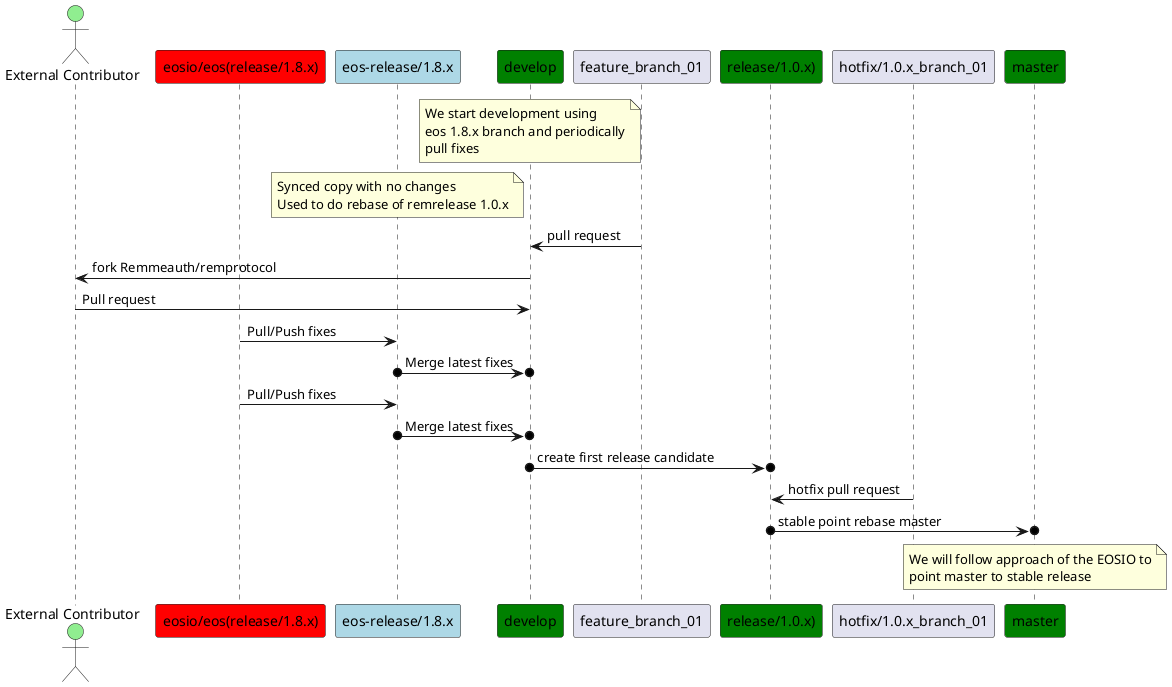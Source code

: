 @startuml
' This used in README.md
' see https://stackoverflow.com/questions/32203610/how-to-integrate-uml-diagrams-into-gitlab-or-github
' how to insert this picture into README.md
actor "External Contributor" as EC #lightgreen
participant "eosio/eos(release/1.8.x)" as EOS18 #red
participant "eos-release/1.8.x" as REOS18 #lightblue
participant "develop" as DEVELOP #green
participant "feature_branch_01" as DEVFEATURE
participant "release/1.0.x)" as RR10 #green
participant "hotfix/1.0.x_branch_01" as RF10
participant "master" as master #green
note over DEVELOP
    We start development using
    eos 1.8.x branch and periodically
    pull fixes
end note
note over REOS18
    Synced copy with no changes
    Used to do rebase of remrelease 1.0.x
end note

DEVFEATURE -> DEVELOP: pull request

DEVELOP -> EC : fork Remmeauth/remprotocol
DEVELOP <- EC : Pull request
REOS18 <- EOS18 : Pull/Push fixes
REOS18 o->o DEVELOP : Merge latest fixes

REOS18 <- EOS18 : Pull/Push fixes
REOS18 o->o DEVELOP : Merge latest fixes

DEVELOP o->o RR10 : create first release candidate

RF10 -> RR10 : hotfix pull request

RR10 o->o master : stable point rebase master

note over master
    We will follow approach of the EOSIO to
    point master to stable release
end note

@enduml